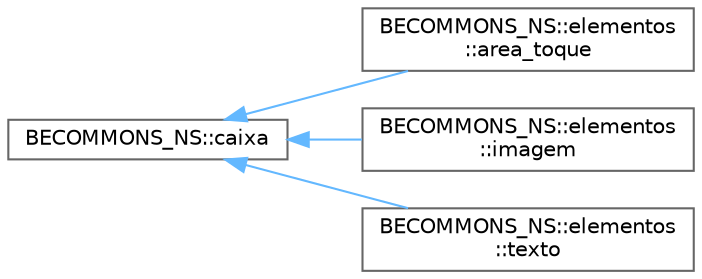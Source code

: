 digraph "Gráfico de Hierarquia de Classes"
{
 // LATEX_PDF_SIZE
  bgcolor="transparent";
  edge [fontname=Helvetica,fontsize=10,labelfontname=Helvetica,labelfontsize=10];
  node [fontname=Helvetica,fontsize=10,shape=box,height=0.2,width=0.4];
  rankdir="LR";
  Node0 [id="Node000000",label="BECOMMONS_NS::caixa",height=0.2,width=0.4,color="grey40", fillcolor="white", style="filled",URL="$dc/d61/classBECOMMONS__NS_1_1caixa.html",tooltip="funciona como uma div em css"];
  Node0 -> Node1 [id="edge2_Node000000_Node000001",dir="back",color="steelblue1",style="solid",tooltip=" "];
  Node1 [id="Node000001",label="BECOMMONS_NS::elementos\l::area_toque",height=0.2,width=0.4,color="grey40", fillcolor="white", style="filled",URL="$d0/de5/structBECOMMONS__NS_1_1elementos_1_1area__toque.html",tooltip=" "];
  Node0 -> Node2 [id="edge3_Node000000_Node000002",dir="back",color="steelblue1",style="solid",tooltip=" "];
  Node2 [id="Node000002",label="BECOMMONS_NS::elementos\l::imagem",height=0.2,width=0.4,color="grey40", fillcolor="white", style="filled",URL="$d9/dd5/classBECOMMONS__NS_1_1elementos_1_1imagem.html",tooltip=" "];
  Node0 -> Node3 [id="edge4_Node000000_Node000003",dir="back",color="steelblue1",style="solid",tooltip=" "];
  Node3 [id="Node000003",label="BECOMMONS_NS::elementos\l::texto",height=0.2,width=0.4,color="grey40", fillcolor="white", style="filled",URL="$d4/de8/classBECOMMONS__NS_1_1elementos_1_1texto.html",tooltip=" "];
}
